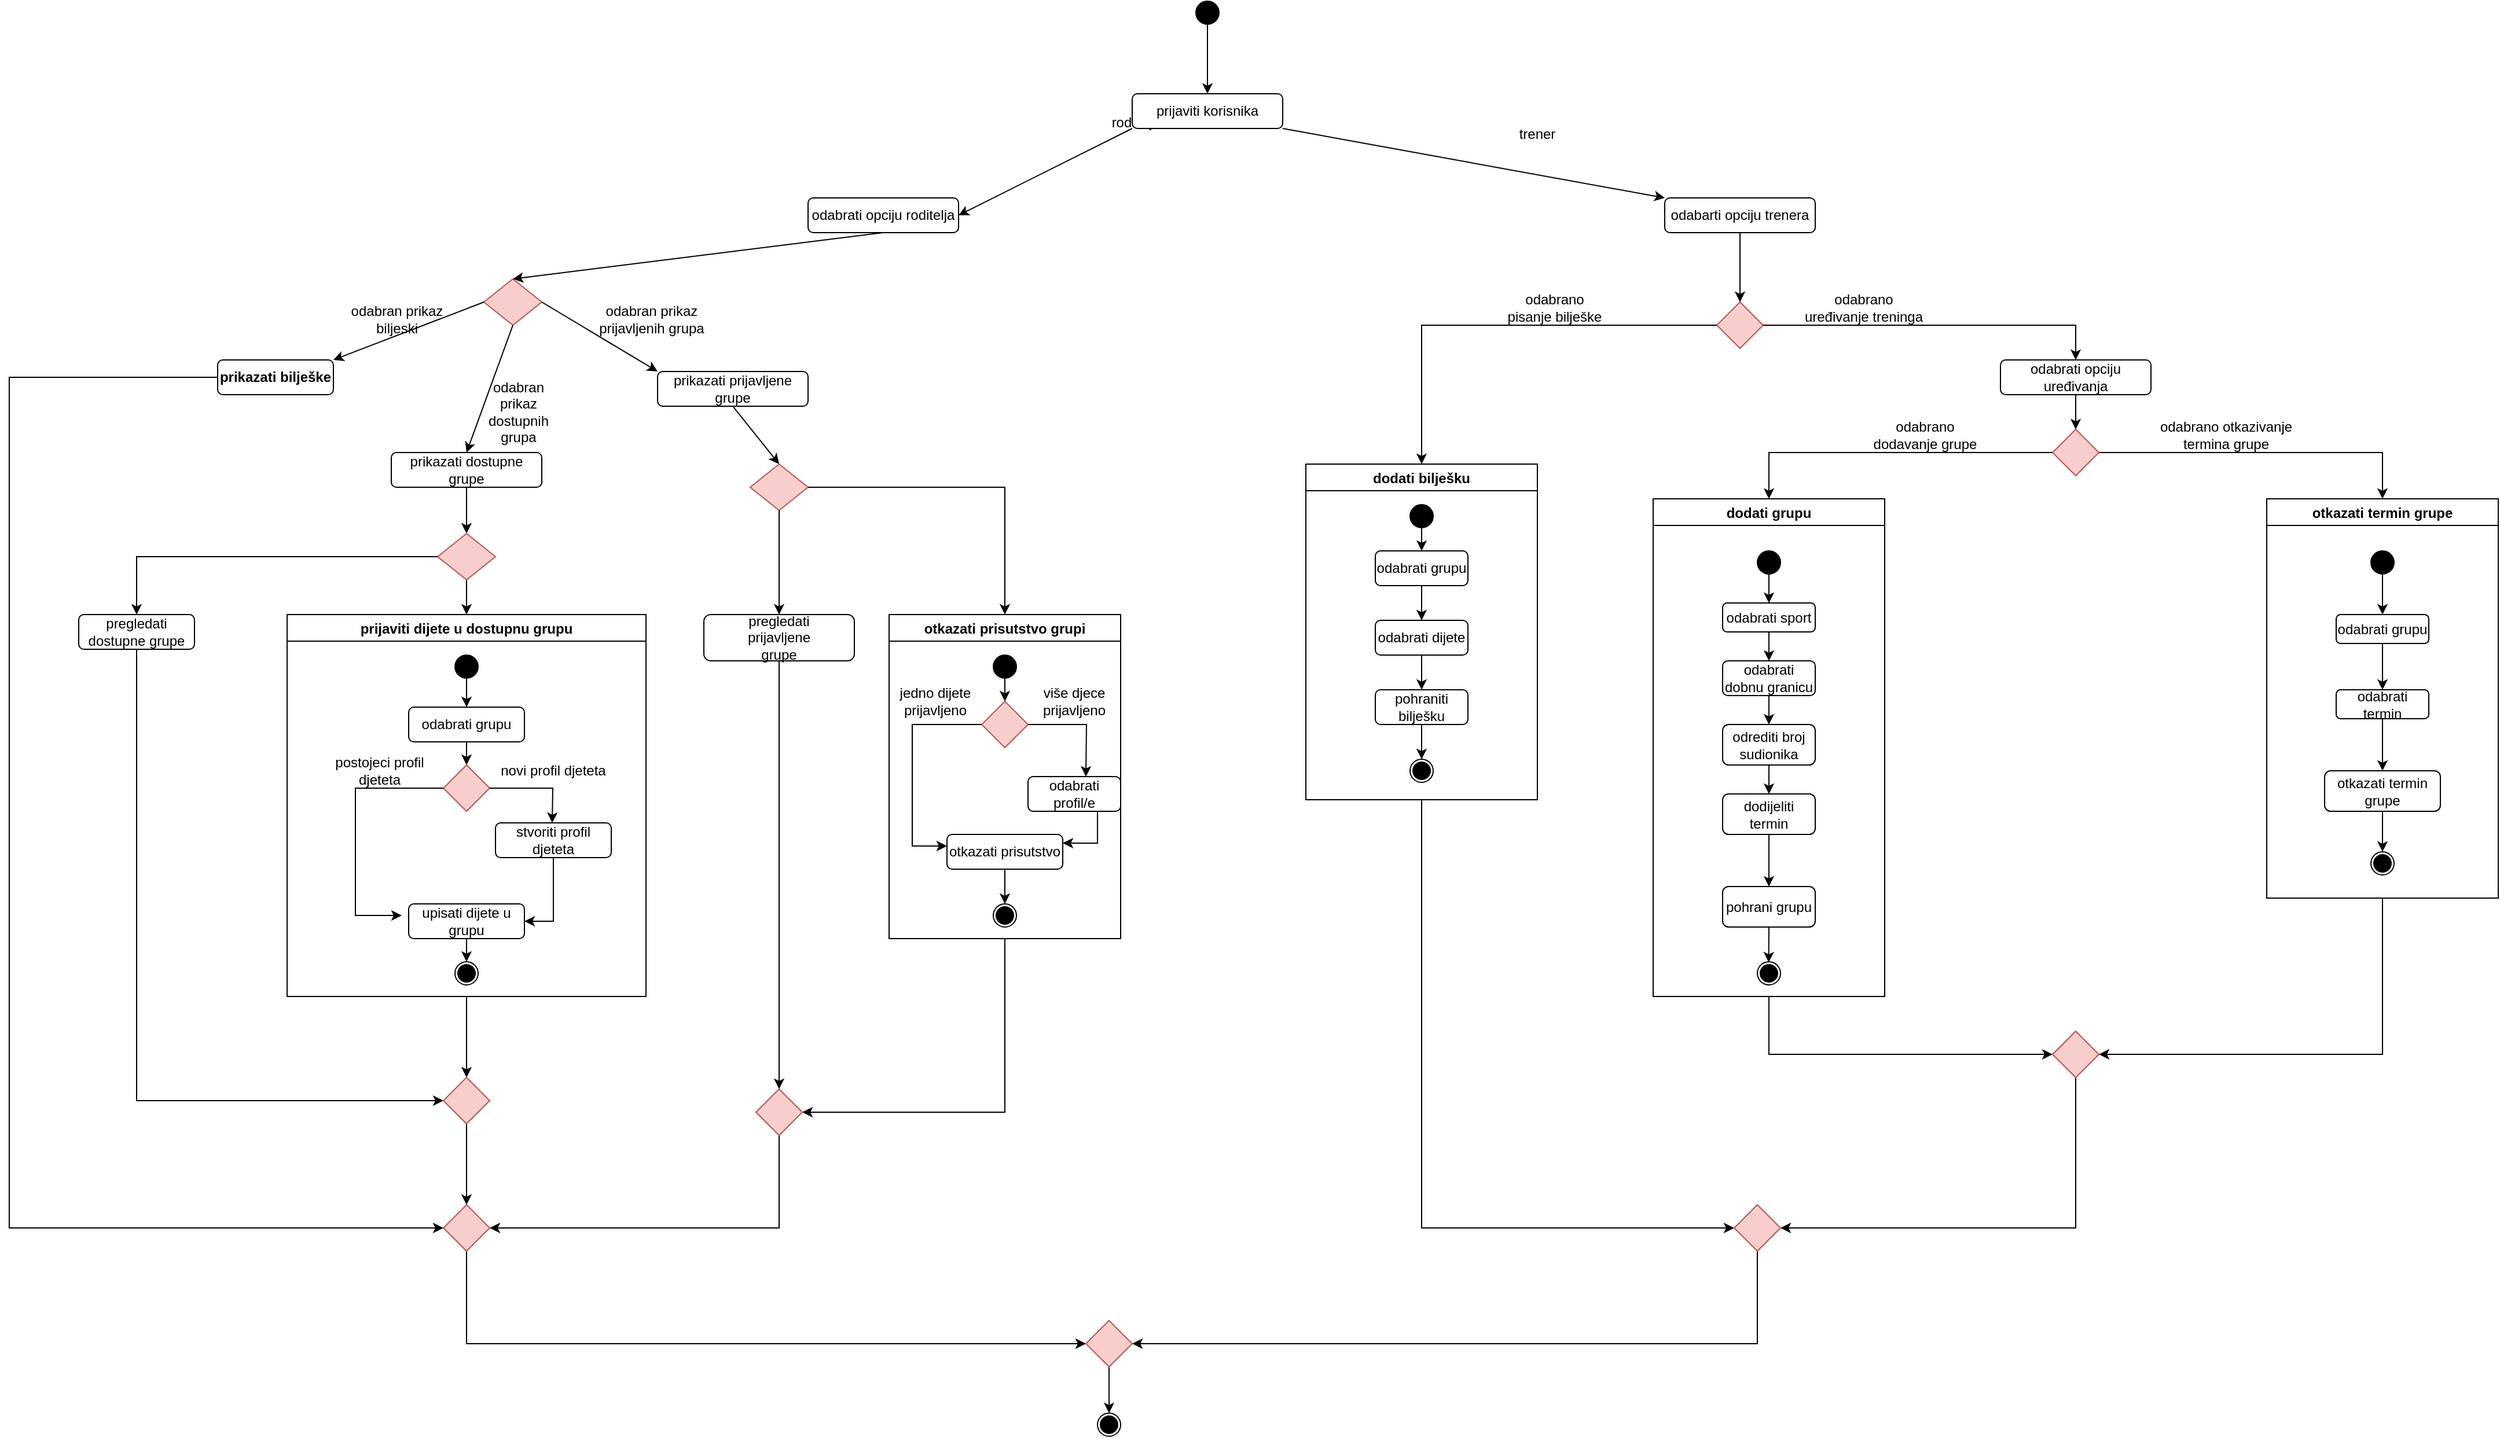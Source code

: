 <mxfile version="20.0.3" type="device"><diagram id="C5RBs43oDa-KdzZeNtuy" name="Page-1"><mxGraphModel dx="2178" dy="724" grid="1" gridSize="10" guides="1" tooltips="1" connect="1" arrows="1" fold="1" page="1" pageScale="1" pageWidth="827" pageHeight="1169" background="#FFFFFF" math="0" shadow="0"><root><mxCell id="WIyWlLk6GJQsqaUBKTNV-0"/><mxCell id="WIyWlLk6GJQsqaUBKTNV-1" parent="WIyWlLk6GJQsqaUBKTNV-0"/><mxCell id="3y7orm-MrukP_LeKm_-Z-111" value="" style="group" vertex="1" connectable="0" parent="WIyWlLk6GJQsqaUBKTNV-1"><mxGeometry x="-540" y="120" width="870" height="850" as="geometry"/></mxCell><mxCell id="3y7orm-MrukP_LeKm_-Z-106" value="" style="group" vertex="1" connectable="0" parent="3y7orm-MrukP_LeKm_-Z-111"><mxGeometry x="60" y="470" width="720" height="380" as="geometry"/></mxCell><mxCell id="3y7orm-MrukP_LeKm_-Z-77" value="" style="group" vertex="1" connectable="0" parent="3y7orm-MrukP_LeKm_-Z-106"><mxGeometry width="310" height="380" as="geometry"/></mxCell><mxCell id="3y7orm-MrukP_LeKm_-Z-29" value="prijaviti dijete u dostupnu grupu" style="swimlane;" vertex="1" parent="3y7orm-MrukP_LeKm_-Z-77"><mxGeometry width="310" height="330" as="geometry"/></mxCell><mxCell id="3y7orm-MrukP_LeKm_-Z-110" value="" style="group" vertex="1" connectable="0" parent="3y7orm-MrukP_LeKm_-Z-29"><mxGeometry x="25" y="35" width="260" height="305" as="geometry"/></mxCell><mxCell id="3y7orm-MrukP_LeKm_-Z-32" value="" style="ellipse;whiteSpace=wrap;html=1;aspect=fixed;fillColor=#000000;" vertex="1" parent="3y7orm-MrukP_LeKm_-Z-110"><mxGeometry x="120" width="20" height="20" as="geometry"/></mxCell><mxCell id="3y7orm-MrukP_LeKm_-Z-34" value="odabrati grupu" style="rounded=1;whiteSpace=wrap;html=1;" vertex="1" parent="3y7orm-MrukP_LeKm_-Z-110"><mxGeometry x="80" y="45" width="100" height="30" as="geometry"/></mxCell><mxCell id="3y7orm-MrukP_LeKm_-Z-35" value="" style="endArrow=classic;html=1;rounded=0;exitX=0.5;exitY=1;exitDx=0;exitDy=0;entryX=0.5;entryY=0;entryDx=0;entryDy=0;" edge="1" parent="3y7orm-MrukP_LeKm_-Z-110" source="3y7orm-MrukP_LeKm_-Z-32" target="3y7orm-MrukP_LeKm_-Z-34"><mxGeometry width="50" height="50" relative="1" as="geometry"><mxPoint x="155" y="25" as="sourcePoint"/><mxPoint x="205" y="-25" as="targetPoint"/></mxGeometry></mxCell><mxCell id="3y7orm-MrukP_LeKm_-Z-36" value="" style="rhombus;whiteSpace=wrap;html=1;fillColor=#f8cecc;strokeColor=#b85450;" vertex="1" parent="3y7orm-MrukP_LeKm_-Z-110"><mxGeometry x="110" y="95" width="40" height="40" as="geometry"/></mxCell><mxCell id="3y7orm-MrukP_LeKm_-Z-37" value="" style="endArrow=classic;html=1;rounded=0;exitX=0.5;exitY=1;exitDx=0;exitDy=0;entryX=0.5;entryY=0;entryDx=0;entryDy=0;" edge="1" parent="3y7orm-MrukP_LeKm_-Z-110" source="3y7orm-MrukP_LeKm_-Z-34" target="3y7orm-MrukP_LeKm_-Z-36"><mxGeometry width="50" height="50" relative="1" as="geometry"><mxPoint x="140" y="30" as="sourcePoint"/><mxPoint x="140" y="55" as="targetPoint"/></mxGeometry></mxCell><mxCell id="3y7orm-MrukP_LeKm_-Z-41" value="postojeci profil djeteta" style="text;html=1;strokeColor=none;fillColor=none;align=center;verticalAlign=middle;whiteSpace=wrap;rounded=0;" vertex="1" parent="3y7orm-MrukP_LeKm_-Z-110"><mxGeometry y="85" width="110" height="30" as="geometry"/></mxCell><mxCell id="3y7orm-MrukP_LeKm_-Z-42" value="novi profil djeteta" style="text;html=1;strokeColor=none;fillColor=none;align=center;verticalAlign=middle;whiteSpace=wrap;rounded=0;" vertex="1" parent="3y7orm-MrukP_LeKm_-Z-110"><mxGeometry x="150" y="85" width="110" height="30" as="geometry"/></mxCell><mxCell id="3y7orm-MrukP_LeKm_-Z-43" value="upisati dijete u grupu" style="rounded=1;whiteSpace=wrap;html=1;" vertex="1" parent="3y7orm-MrukP_LeKm_-Z-110"><mxGeometry x="80" y="215" width="100" height="30" as="geometry"/></mxCell><mxCell id="3y7orm-MrukP_LeKm_-Z-45" style="edgeStyle=orthogonalEdgeStyle;rounded=0;orthogonalLoop=1;jettySize=auto;html=1;exitX=0.5;exitY=1;exitDx=0;exitDy=0;entryX=1;entryY=0.5;entryDx=0;entryDy=0;" edge="1" parent="3y7orm-MrukP_LeKm_-Z-110" source="3y7orm-MrukP_LeKm_-Z-44" target="3y7orm-MrukP_LeKm_-Z-43"><mxGeometry relative="1" as="geometry"/></mxCell><mxCell id="3y7orm-MrukP_LeKm_-Z-44" value="stvoriti profil djeteta" style="rounded=1;whiteSpace=wrap;html=1;" vertex="1" parent="3y7orm-MrukP_LeKm_-Z-110"><mxGeometry x="155" y="145" width="100" height="30" as="geometry"/></mxCell><mxCell id="3y7orm-MrukP_LeKm_-Z-75" value="" style="endArrow=classic;html=1;rounded=0;exitX=0.5;exitY=1;exitDx=0;exitDy=0;entryX=0.5;entryY=0;entryDx=0;entryDy=0;" edge="1" parent="3y7orm-MrukP_LeKm_-Z-110" source="3y7orm-MrukP_LeKm_-Z-43"><mxGeometry width="50" height="50" relative="1" as="geometry"><mxPoint x="140" y="85" as="sourcePoint"/><mxPoint x="130" y="265" as="targetPoint"/></mxGeometry></mxCell><mxCell id="3y7orm-MrukP_LeKm_-Z-200" value="" style="group" vertex="1" connectable="0" parent="3y7orm-MrukP_LeKm_-Z-110"><mxGeometry x="120" y="265" width="20" height="20" as="geometry"/></mxCell><mxCell id="3y7orm-MrukP_LeKm_-Z-201" value="" style="ellipse;whiteSpace=wrap;html=1;aspect=fixed;pointerEvents=0;fontFamily=Helvetica;fontSize=12;fontColor=default;fillColor=none;gradientColor=none;" vertex="1" parent="3y7orm-MrukP_LeKm_-Z-200"><mxGeometry width="20" height="20" as="geometry"/></mxCell><mxCell id="3y7orm-MrukP_LeKm_-Z-202" value="" style="ellipse;whiteSpace=wrap;html=1;aspect=fixed;fillColor=#000000;" vertex="1" parent="3y7orm-MrukP_LeKm_-Z-200"><mxGeometry x="2.5" y="2.5" width="15" height="15" as="geometry"/></mxCell><mxCell id="3y7orm-MrukP_LeKm_-Z-39" style="edgeStyle=orthogonalEdgeStyle;rounded=0;orthogonalLoop=1;jettySize=auto;html=1;exitX=0;exitY=0.5;exitDx=0;exitDy=0;" edge="1" parent="3y7orm-MrukP_LeKm_-Z-77" source="3y7orm-MrukP_LeKm_-Z-36"><mxGeometry relative="1" as="geometry"><mxPoint x="99" y="260" as="targetPoint"/><Array as="points"><mxPoint x="59" y="150"/><mxPoint x="59" y="260"/></Array></mxGeometry></mxCell><mxCell id="3y7orm-MrukP_LeKm_-Z-40" style="edgeStyle=orthogonalEdgeStyle;rounded=0;orthogonalLoop=1;jettySize=auto;html=1;exitX=1;exitY=0.5;exitDx=0;exitDy=0;" edge="1" parent="3y7orm-MrukP_LeKm_-Z-77" source="3y7orm-MrukP_LeKm_-Z-36"><mxGeometry relative="1" as="geometry"><mxPoint x="229" y="180" as="targetPoint"/></mxGeometry></mxCell><mxCell id="3y7orm-MrukP_LeKm_-Z-81" value="pregledati &lt;br&gt;prijavljene&lt;br&gt;grupe" style="rounded=1;whiteSpace=wrap;html=1;" vertex="1" parent="3y7orm-MrukP_LeKm_-Z-106"><mxGeometry x="360" width="130" height="40" as="geometry"/></mxCell><mxCell id="3y7orm-MrukP_LeKm_-Z-83" value="otkazati prisutstvo grupi" style="swimlane;pointerEvents=0;fontFamily=Helvetica;fontSize=12;fillColor=none;strokeColor=#000000;swimlaneFillColor=default;" vertex="1" parent="3y7orm-MrukP_LeKm_-Z-106"><mxGeometry x="520" width="200" height="280" as="geometry"/></mxCell><mxCell id="3y7orm-MrukP_LeKm_-Z-85" value="" style="ellipse;whiteSpace=wrap;html=1;aspect=fixed;fillColor=#000000;" vertex="1" parent="3y7orm-MrukP_LeKm_-Z-83"><mxGeometry x="90" y="35" width="20" height="20" as="geometry"/></mxCell><mxCell id="3y7orm-MrukP_LeKm_-Z-87" value="" style="rhombus;whiteSpace=wrap;html=1;fillColor=#f8cecc;strokeColor=#b85450;" vertex="1" parent="3y7orm-MrukP_LeKm_-Z-83"><mxGeometry x="80" y="75" width="40" height="40" as="geometry"/></mxCell><mxCell id="3y7orm-MrukP_LeKm_-Z-86" value="" style="endArrow=classic;html=1;rounded=0;exitX=0.5;exitY=1;exitDx=0;exitDy=0;entryX=0.5;entryY=0;entryDx=0;entryDy=0;" edge="1" parent="3y7orm-MrukP_LeKm_-Z-83" source="3y7orm-MrukP_LeKm_-Z-85" target="3y7orm-MrukP_LeKm_-Z-87"><mxGeometry width="50" height="50" relative="1" as="geometry"><mxPoint x="-355" y="65" as="sourcePoint"/><mxPoint x="100" y="70" as="targetPoint"/></mxGeometry></mxCell><mxCell id="3y7orm-MrukP_LeKm_-Z-90" value="otkazati prisutstvo" style="rounded=1;whiteSpace=wrap;html=1;" vertex="1" parent="3y7orm-MrukP_LeKm_-Z-83"><mxGeometry x="50" y="190" width="100" height="30" as="geometry"/></mxCell><mxCell id="3y7orm-MrukP_LeKm_-Z-91" value="jedno dijete prijavljeno" style="text;html=1;strokeColor=none;fillColor=none;align=center;verticalAlign=middle;whiteSpace=wrap;rounded=0;pointerEvents=0;fontFamily=Helvetica;fontSize=12;fontColor=default;" vertex="1" parent="3y7orm-MrukP_LeKm_-Z-83"><mxGeometry y="60" width="80" height="30" as="geometry"/></mxCell><mxCell id="3y7orm-MrukP_LeKm_-Z-93" value="više djece prijavljeno" style="text;html=1;strokeColor=none;fillColor=none;align=center;verticalAlign=middle;whiteSpace=wrap;rounded=0;pointerEvents=0;fontFamily=Helvetica;fontSize=12;fontColor=default;" vertex="1" parent="3y7orm-MrukP_LeKm_-Z-83"><mxGeometry x="120" y="60" width="80" height="30" as="geometry"/></mxCell><mxCell id="3y7orm-MrukP_LeKm_-Z-95" value="odabrati profil/e" style="rounded=1;whiteSpace=wrap;html=1;" vertex="1" parent="3y7orm-MrukP_LeKm_-Z-83"><mxGeometry x="120" y="140" width="80" height="30" as="geometry"/></mxCell><mxCell id="3y7orm-MrukP_LeKm_-Z-96" style="edgeStyle=orthogonalEdgeStyle;rounded=0;orthogonalLoop=1;jettySize=auto;html=1;exitX=0.75;exitY=1;exitDx=0;exitDy=0;fontFamily=Helvetica;fontSize=12;fontColor=default;entryX=1;entryY=0.25;entryDx=0;entryDy=0;" edge="1" parent="3y7orm-MrukP_LeKm_-Z-83" source="3y7orm-MrukP_LeKm_-Z-95" target="3y7orm-MrukP_LeKm_-Z-90"><mxGeometry relative="1" as="geometry"><mxPoint x="160" y="200" as="targetPoint"/><Array as="points"><mxPoint x="180" y="198"/></Array></mxGeometry></mxCell><mxCell id="3y7orm-MrukP_LeKm_-Z-197" value="" style="group" vertex="1" connectable="0" parent="3y7orm-MrukP_LeKm_-Z-83"><mxGeometry x="90" y="250" width="20" height="20" as="geometry"/></mxCell><mxCell id="3y7orm-MrukP_LeKm_-Z-198" value="" style="ellipse;whiteSpace=wrap;html=1;aspect=fixed;pointerEvents=0;fontFamily=Helvetica;fontSize=12;fontColor=default;fillColor=none;gradientColor=none;" vertex="1" parent="3y7orm-MrukP_LeKm_-Z-197"><mxGeometry width="20" height="20" as="geometry"/></mxCell><mxCell id="3y7orm-MrukP_LeKm_-Z-199" value="" style="ellipse;whiteSpace=wrap;html=1;aspect=fixed;fillColor=#000000;" vertex="1" parent="3y7orm-MrukP_LeKm_-Z-197"><mxGeometry x="2.5" y="2.5" width="15" height="15" as="geometry"/></mxCell><mxCell id="3y7orm-MrukP_LeKm_-Z-89" style="edgeStyle=orthogonalEdgeStyle;rounded=0;orthogonalLoop=1;jettySize=auto;html=1;exitX=0;exitY=0.5;exitDx=0;exitDy=0;fontFamily=Helvetica;fontSize=12;fontColor=default;" edge="1" parent="3y7orm-MrukP_LeKm_-Z-106" source="3y7orm-MrukP_LeKm_-Z-87"><mxGeometry relative="1" as="geometry"><mxPoint x="570" y="200" as="targetPoint"/><Array as="points"><mxPoint x="540" y="95"/><mxPoint x="540" y="200"/></Array></mxGeometry></mxCell><mxCell id="3y7orm-MrukP_LeKm_-Z-94" style="edgeStyle=orthogonalEdgeStyle;rounded=0;orthogonalLoop=1;jettySize=auto;html=1;exitX=1;exitY=0.5;exitDx=0;exitDy=0;fontFamily=Helvetica;fontSize=12;fontColor=default;" edge="1" parent="3y7orm-MrukP_LeKm_-Z-106" source="3y7orm-MrukP_LeKm_-Z-87"><mxGeometry relative="1" as="geometry"><mxPoint x="690.0" y="140" as="targetPoint"/></mxGeometry></mxCell><mxCell id="3y7orm-MrukP_LeKm_-Z-101" value="" style="endArrow=classic;html=1;rounded=0;fontFamily=Helvetica;fontSize=12;fontColor=default;exitX=0.5;exitY=1;exitDx=0;exitDy=0;" edge="1" parent="3y7orm-MrukP_LeKm_-Z-106" source="3y7orm-MrukP_LeKm_-Z-90"><mxGeometry width="50" height="50" relative="1" as="geometry"><mxPoint x="240" y="390" as="sourcePoint"/><mxPoint x="620" y="250" as="targetPoint"/></mxGeometry></mxCell><mxCell id="3y7orm-MrukP_LeKm_-Z-108" value="" style="group" vertex="1" connectable="0" parent="3y7orm-MrukP_LeKm_-Z-111"><mxGeometry y="20" width="680" height="360" as="geometry"/></mxCell><mxCell id="3y7orm-MrukP_LeKm_-Z-107" value="" style="group" vertex="1" connectable="0" parent="3y7orm-MrukP_LeKm_-Z-108"><mxGeometry y="80" width="510" height="280" as="geometry"/></mxCell><mxCell id="3y7orm-MrukP_LeKm_-Z-14" value="" style="rhombus;whiteSpace=wrap;html=1;fillColor=#f8cecc;strokeColor=#b85450;" vertex="1" parent="3y7orm-MrukP_LeKm_-Z-107"><mxGeometry x="230" y="80" width="50" height="40" as="geometry"/></mxCell><mxCell id="3y7orm-MrukP_LeKm_-Z-17" value="" style="endArrow=classic;html=1;rounded=0;exitX=1;exitY=0.5;exitDx=0;exitDy=0;entryX=0;entryY=0;entryDx=0;entryDy=0;" edge="1" parent="3y7orm-MrukP_LeKm_-Z-107" source="3y7orm-MrukP_LeKm_-Z-14" target="3y7orm-MrukP_LeKm_-Z-22"><mxGeometry width="50" height="50" relative="1" as="geometry"><mxPoint x="670" y="350" as="sourcePoint"/><mxPoint x="380" y="160" as="targetPoint"/></mxGeometry></mxCell><mxCell id="3y7orm-MrukP_LeKm_-Z-18" value="" style="endArrow=classic;html=1;rounded=0;exitX=0;exitY=0.5;exitDx=0;exitDy=0;entryX=1;entryY=0;entryDx=0;entryDy=0;" edge="1" parent="3y7orm-MrukP_LeKm_-Z-107" source="3y7orm-MrukP_LeKm_-Z-14" target="3y7orm-MrukP_LeKm_-Z-19"><mxGeometry width="50" height="50" relative="1" as="geometry"><mxPoint x="500" y="90" as="sourcePoint"/><mxPoint x="130" y="150" as="targetPoint"/></mxGeometry></mxCell><mxCell id="3y7orm-MrukP_LeKm_-Z-19" value="&lt;b&gt;prikazati bilješke&lt;/b&gt;" style="rounded=1;whiteSpace=wrap;html=1;" vertex="1" parent="3y7orm-MrukP_LeKm_-Z-107"><mxGeometry y="150" width="100" height="30" as="geometry"/></mxCell><mxCell id="3y7orm-MrukP_LeKm_-Z-20" value="odabran prikaz biljeski" style="text;html=1;strokeColor=none;fillColor=none;align=center;verticalAlign=middle;whiteSpace=wrap;rounded=0;" vertex="1" parent="3y7orm-MrukP_LeKm_-Z-107"><mxGeometry x="100" y="100" width="110" height="30" as="geometry"/></mxCell><mxCell id="3y7orm-MrukP_LeKm_-Z-21" value="odabran prikaz prijavljenih grupa" style="text;html=1;strokeColor=none;fillColor=none;align=center;verticalAlign=middle;whiteSpace=wrap;rounded=0;" vertex="1" parent="3y7orm-MrukP_LeKm_-Z-107"><mxGeometry x="320" y="100" width="110" height="30" as="geometry"/></mxCell><mxCell id="3y7orm-MrukP_LeKm_-Z-22" value="prikazati prijavljene&lt;br&gt;grupe" style="rounded=1;whiteSpace=wrap;html=1;" vertex="1" parent="3y7orm-MrukP_LeKm_-Z-107"><mxGeometry x="380" y="160" width="130" height="30" as="geometry"/></mxCell><mxCell id="3y7orm-MrukP_LeKm_-Z-24" value="" style="endArrow=classic;html=1;rounded=0;exitX=0.5;exitY=1;exitDx=0;exitDy=0;entryX=0.5;entryY=0;entryDx=0;entryDy=0;" edge="1" parent="3y7orm-MrukP_LeKm_-Z-107" source="3y7orm-MrukP_LeKm_-Z-14" target="3y7orm-MrukP_LeKm_-Z-25"><mxGeometry width="50" height="50" relative="1" as="geometry"><mxPoint x="325" y="40" as="sourcePoint"/><mxPoint x="255" y="220" as="targetPoint"/></mxGeometry></mxCell><mxCell id="3y7orm-MrukP_LeKm_-Z-25" value="prikazati dostupne grupe" style="rounded=1;whiteSpace=wrap;html=1;" vertex="1" parent="3y7orm-MrukP_LeKm_-Z-107"><mxGeometry x="150" y="230" width="130" height="30" as="geometry"/></mxCell><mxCell id="3y7orm-MrukP_LeKm_-Z-26" value="odabran prikaz dostupnih grupa" style="text;html=1;strokeColor=none;fillColor=none;align=center;verticalAlign=middle;whiteSpace=wrap;rounded=0;" vertex="1" parent="3y7orm-MrukP_LeKm_-Z-107"><mxGeometry x="220" y="180" width="80" height="30" as="geometry"/></mxCell><mxCell id="3y7orm-MrukP_LeKm_-Z-76" value="" style="rhombus;whiteSpace=wrap;html=1;fillColor=#f8cecc;strokeColor=#b85450;" vertex="1" parent="3y7orm-MrukP_LeKm_-Z-107"><mxGeometry x="460" y="240" width="50" height="40" as="geometry"/></mxCell><mxCell id="3y7orm-MrukP_LeKm_-Z-78" value="" style="endArrow=classic;html=1;rounded=0;fontFamily=Helvetica;fontSize=12;fontColor=default;exitX=0.5;exitY=1;exitDx=0;exitDy=0;entryX=0.5;entryY=0;entryDx=0;entryDy=0;" edge="1" parent="3y7orm-MrukP_LeKm_-Z-107" source="3y7orm-MrukP_LeKm_-Z-22" target="3y7orm-MrukP_LeKm_-Z-76"><mxGeometry width="50" height="50" relative="1" as="geometry"><mxPoint x="720" y="350" as="sourcePoint"/><mxPoint x="490" y="240" as="targetPoint"/></mxGeometry></mxCell><mxCell id="3y7orm-MrukP_LeKm_-Z-1" value="odabrati opciju roditelja" style="rounded=1;whiteSpace=wrap;html=1;" vertex="1" parent="3y7orm-MrukP_LeKm_-Z-108"><mxGeometry x="510" y="90" width="130" height="30" as="geometry"/></mxCell><mxCell id="3y7orm-MrukP_LeKm_-Z-16" value="" style="endArrow=classic;html=1;rounded=0;exitX=0.5;exitY=1;exitDx=0;exitDy=0;entryX=0.5;entryY=0;entryDx=0;entryDy=0;" edge="1" parent="3y7orm-MrukP_LeKm_-Z-108" source="3y7orm-MrukP_LeKm_-Z-1" target="3y7orm-MrukP_LeKm_-Z-14"><mxGeometry width="50" height="50" relative="1" as="geometry"><mxPoint x="670" y="460" as="sourcePoint"/><mxPoint x="720" y="410" as="targetPoint"/></mxGeometry></mxCell><mxCell id="3y7orm-MrukP_LeKm_-Z-28" value="" style="endArrow=classic;html=1;rounded=0;exitX=0.5;exitY=1;exitDx=0;exitDy=0;entryX=0.5;entryY=0;entryDx=0;entryDy=0;" edge="1" parent="3y7orm-MrukP_LeKm_-Z-111" source="3y7orm-MrukP_LeKm_-Z-25" target="3y7orm-MrukP_LeKm_-Z-307"><mxGeometry width="50" height="50" relative="1" as="geometry"><mxPoint x="280" y="270" as="sourcePoint"/><mxPoint x="255" y="410" as="targetPoint"/></mxGeometry></mxCell><mxCell id="3y7orm-MrukP_LeKm_-Z-99" value="" style="endArrow=classic;html=1;rounded=0;fontFamily=Helvetica;fontSize=12;fontColor=default;exitX=1;exitY=0.5;exitDx=0;exitDy=0;entryX=0.5;entryY=0;entryDx=0;entryDy=0;" edge="1" parent="3y7orm-MrukP_LeKm_-Z-111" source="3y7orm-MrukP_LeKm_-Z-76" target="3y7orm-MrukP_LeKm_-Z-83"><mxGeometry width="50" height="50" relative="1" as="geometry"><mxPoint x="760" y="410" as="sourcePoint"/><mxPoint x="1210" y="260" as="targetPoint"/><Array as="points"><mxPoint x="680" y="360"/></Array></mxGeometry></mxCell><mxCell id="3y7orm-MrukP_LeKm_-Z-98" value="" style="endArrow=classic;html=1;rounded=0;fontFamily=Helvetica;fontSize=12;fontColor=default;exitX=0.5;exitY=1;exitDx=0;exitDy=0;entryX=0.5;entryY=0;entryDx=0;entryDy=0;" edge="1" parent="3y7orm-MrukP_LeKm_-Z-111" source="3y7orm-MrukP_LeKm_-Z-76" target="3y7orm-MrukP_LeKm_-Z-81"><mxGeometry width="50" height="50" relative="1" as="geometry"><mxPoint x="300" y="560" as="sourcePoint"/><mxPoint x="350" y="510" as="targetPoint"/></mxGeometry></mxCell><mxCell id="3y7orm-MrukP_LeKm_-Z-7" value="roditelj" style="text;html=1;strokeColor=none;fillColor=none;align=center;verticalAlign=middle;whiteSpace=wrap;rounded=0;" vertex="1" parent="3y7orm-MrukP_LeKm_-Z-111"><mxGeometry x="760" y="30" width="60" height="30" as="geometry"/></mxCell><mxCell id="3y7orm-MrukP_LeKm_-Z-308" style="edgeStyle=orthogonalEdgeStyle;rounded=0;orthogonalLoop=1;jettySize=auto;html=1;exitX=0.5;exitY=1;exitDx=0;exitDy=0;entryX=0.5;entryY=0;entryDx=0;entryDy=0;fontFamily=Helvetica;fontSize=12;fontColor=default;" edge="1" parent="3y7orm-MrukP_LeKm_-Z-111" source="3y7orm-MrukP_LeKm_-Z-307" target="3y7orm-MrukP_LeKm_-Z-29"><mxGeometry relative="1" as="geometry"/></mxCell><mxCell id="3y7orm-MrukP_LeKm_-Z-307" value="" style="rhombus;whiteSpace=wrap;html=1;fillColor=#f8cecc;strokeColor=#b85450;" vertex="1" parent="3y7orm-MrukP_LeKm_-Z-111"><mxGeometry x="190" y="400" width="50" height="40" as="geometry"/></mxCell><mxCell id="3y7orm-MrukP_LeKm_-Z-0" value="prijaviti korisnika" style="rounded=1;whiteSpace=wrap;html=1;" vertex="1" parent="WIyWlLk6GJQsqaUBKTNV-1"><mxGeometry x="250" y="140" width="130" height="30" as="geometry"/></mxCell><mxCell id="3y7orm-MrukP_LeKm_-Z-4" value="" style="endArrow=classic;html=1;rounded=0;exitX=0;exitY=1;exitDx=0;exitDy=0;entryX=1;entryY=0.5;entryDx=0;entryDy=0;" edge="1" parent="WIyWlLk6GJQsqaUBKTNV-1" source="3y7orm-MrukP_LeKm_-Z-0" target="3y7orm-MrukP_LeKm_-Z-1"><mxGeometry width="50" height="50" relative="1" as="geometry"><mxPoint x="620" y="190" as="sourcePoint"/><mxPoint x="-260" y="220" as="targetPoint"/></mxGeometry></mxCell><mxCell id="3y7orm-MrukP_LeKm_-Z-287" style="edgeStyle=orthogonalEdgeStyle;rounded=0;orthogonalLoop=1;jettySize=auto;html=1;exitX=0.5;exitY=1;exitDx=0;exitDy=0;entryX=0;entryY=0.5;entryDx=0;entryDy=0;fontFamily=Helvetica;fontSize=12;fontColor=default;" edge="1" parent="WIyWlLk6GJQsqaUBKTNV-1" source="3y7orm-MrukP_LeKm_-Z-113" target="3y7orm-MrukP_LeKm_-Z-286"><mxGeometry relative="1" as="geometry"/></mxCell><mxCell id="3y7orm-MrukP_LeKm_-Z-113" value="" style="rhombus;whiteSpace=wrap;html=1;fillColor=#f8cecc;strokeColor=#b85450;" vertex="1" parent="WIyWlLk6GJQsqaUBKTNV-1"><mxGeometry x="-345" y="1100" width="40" height="40" as="geometry"/></mxCell><mxCell id="3y7orm-MrukP_LeKm_-Z-114" value="" style="endArrow=classic;html=1;rounded=0;fontFamily=Helvetica;fontSize=12;fontColor=default;exitX=0;exitY=0.5;exitDx=0;exitDy=0;entryX=0;entryY=0.5;entryDx=0;entryDy=0;" edge="1" parent="WIyWlLk6GJQsqaUBKTNV-1" source="3y7orm-MrukP_LeKm_-Z-19" target="3y7orm-MrukP_LeKm_-Z-113"><mxGeometry width="50" height="50" relative="1" as="geometry"><mxPoint x="-210" y="930" as="sourcePoint"/><mxPoint x="-750" y="1120" as="targetPoint"/><Array as="points"><mxPoint x="-720" y="385"/><mxPoint x="-720" y="1120"/></Array></mxGeometry></mxCell><mxCell id="3y7orm-MrukP_LeKm_-Z-170" value="odabarti opciju trenera" style="rounded=1;whiteSpace=wrap;html=1;" vertex="1" parent="WIyWlLk6GJQsqaUBKTNV-1"><mxGeometry x="710" y="230" width="130" height="30" as="geometry"/></mxCell><mxCell id="3y7orm-MrukP_LeKm_-Z-171" value="" style="endArrow=classic;html=1;rounded=0;fontFamily=Helvetica;fontSize=12;fontColor=default;exitX=1;exitY=1;exitDx=0;exitDy=0;entryX=0;entryY=0;entryDx=0;entryDy=0;" edge="1" parent="WIyWlLk6GJQsqaUBKTNV-1" source="3y7orm-MrukP_LeKm_-Z-0" target="3y7orm-MrukP_LeKm_-Z-170"><mxGeometry width="50" height="50" relative="1" as="geometry"><mxPoint x="430" y="480" as="sourcePoint"/><mxPoint x="480" y="430" as="targetPoint"/></mxGeometry></mxCell><mxCell id="3y7orm-MrukP_LeKm_-Z-172" value="trener" style="text;html=1;strokeColor=none;fillColor=none;align=center;verticalAlign=middle;whiteSpace=wrap;rounded=0;pointerEvents=0;fontFamily=Helvetica;fontSize=12;fontColor=default;" vertex="1" parent="WIyWlLk6GJQsqaUBKTNV-1"><mxGeometry x="570" y="160" width="60" height="30" as="geometry"/></mxCell><mxCell id="3y7orm-MrukP_LeKm_-Z-173" value="" style="rhombus;whiteSpace=wrap;html=1;fillColor=#f8cecc;strokeColor=#b85450;" vertex="1" parent="WIyWlLk6GJQsqaUBKTNV-1"><mxGeometry x="755" y="320" width="40" height="40" as="geometry"/></mxCell><mxCell id="3y7orm-MrukP_LeKm_-Z-174" value="" style="endArrow=classic;html=1;rounded=0;fontFamily=Helvetica;fontSize=12;fontColor=default;exitX=0.5;exitY=1;exitDx=0;exitDy=0;entryX=0.5;entryY=0;entryDx=0;entryDy=0;" edge="1" parent="WIyWlLk6GJQsqaUBKTNV-1" source="3y7orm-MrukP_LeKm_-Z-170" target="3y7orm-MrukP_LeKm_-Z-173"><mxGeometry width="50" height="50" relative="1" as="geometry"><mxPoint x="570" y="450" as="sourcePoint"/><mxPoint x="620" y="400" as="targetPoint"/></mxGeometry></mxCell><mxCell id="3y7orm-MrukP_LeKm_-Z-175" value="" style="endArrow=classic;html=1;rounded=0;fontFamily=Helvetica;fontSize=12;fontColor=default;exitX=0;exitY=0.5;exitDx=0;exitDy=0;entryX=0.5;entryY=0;entryDx=0;entryDy=0;" edge="1" parent="WIyWlLk6GJQsqaUBKTNV-1" source="3y7orm-MrukP_LeKm_-Z-173" target="3y7orm-MrukP_LeKm_-Z-177"><mxGeometry width="50" height="50" relative="1" as="geometry"><mxPoint x="630" y="490" as="sourcePoint"/><mxPoint x="630" y="440" as="targetPoint"/><Array as="points"><mxPoint x="500" y="340"/></Array></mxGeometry></mxCell><mxCell id="3y7orm-MrukP_LeKm_-Z-176" value="" style="endArrow=classic;html=1;rounded=0;fontFamily=Helvetica;fontSize=12;fontColor=default;exitX=1;exitY=0.5;exitDx=0;exitDy=0;entryX=0.5;entryY=0;entryDx=0;entryDy=0;" edge="1" parent="WIyWlLk6GJQsqaUBKTNV-1" source="3y7orm-MrukP_LeKm_-Z-173" target="3y7orm-MrukP_LeKm_-Z-256"><mxGeometry width="50" height="50" relative="1" as="geometry"><mxPoint x="630" y="490" as="sourcePoint"/><mxPoint x="1280" y="400" as="targetPoint"/><Array as="points"><mxPoint x="1065" y="340"/></Array></mxGeometry></mxCell><mxCell id="3y7orm-MrukP_LeKm_-Z-285" style="edgeStyle=orthogonalEdgeStyle;rounded=0;orthogonalLoop=1;jettySize=auto;html=1;exitX=0.5;exitY=1;exitDx=0;exitDy=0;entryX=0;entryY=0.5;entryDx=0;entryDy=0;fontFamily=Helvetica;fontSize=12;fontColor=default;" edge="1" parent="WIyWlLk6GJQsqaUBKTNV-1" source="3y7orm-MrukP_LeKm_-Z-177" target="3y7orm-MrukP_LeKm_-Z-283"><mxGeometry relative="1" as="geometry"/></mxCell><mxCell id="3y7orm-MrukP_LeKm_-Z-177" value="dodati bilješku" style="swimlane;pointerEvents=0;fontFamily=Helvetica;fontSize=12;fontColor=default;fillColor=none;gradientColor=none;" vertex="1" parent="WIyWlLk6GJQsqaUBKTNV-1"><mxGeometry x="400" y="460" width="200" height="290" as="geometry"/></mxCell><mxCell id="3y7orm-MrukP_LeKm_-Z-203" value="" style="group" vertex="1" connectable="0" parent="3y7orm-MrukP_LeKm_-Z-177"><mxGeometry x="60" y="35" width="80" height="240" as="geometry"/></mxCell><mxCell id="3y7orm-MrukP_LeKm_-Z-178" value="odabrati grupu" style="rounded=1;whiteSpace=wrap;html=1;" vertex="1" parent="3y7orm-MrukP_LeKm_-Z-203"><mxGeometry y="40" width="80" height="30" as="geometry"/></mxCell><mxCell id="3y7orm-MrukP_LeKm_-Z-179" value="" style="ellipse;whiteSpace=wrap;html=1;aspect=fixed;fillColor=#000000;" vertex="1" parent="3y7orm-MrukP_LeKm_-Z-203"><mxGeometry x="30" width="20" height="20" as="geometry"/></mxCell><mxCell id="3y7orm-MrukP_LeKm_-Z-180" value="" style="endArrow=classic;html=1;rounded=0;fontFamily=Helvetica;fontSize=12;fontColor=default;exitX=0.5;exitY=1;exitDx=0;exitDy=0;entryX=0.5;entryY=0;entryDx=0;entryDy=0;" edge="1" parent="3y7orm-MrukP_LeKm_-Z-203" source="3y7orm-MrukP_LeKm_-Z-179" target="3y7orm-MrukP_LeKm_-Z-178"><mxGeometry width="50" height="50" relative="1" as="geometry"><mxPoint x="-120" y="110" as="sourcePoint"/><mxPoint x="-70" y="60" as="targetPoint"/></mxGeometry></mxCell><mxCell id="3y7orm-MrukP_LeKm_-Z-181" value="odabrati dijete" style="rounded=1;whiteSpace=wrap;html=1;" vertex="1" parent="3y7orm-MrukP_LeKm_-Z-203"><mxGeometry y="100" width="80" height="30" as="geometry"/></mxCell><mxCell id="3y7orm-MrukP_LeKm_-Z-182" value="" style="endArrow=classic;html=1;rounded=0;fontFamily=Helvetica;fontSize=12;fontColor=default;exitX=0.5;exitY=1;exitDx=0;exitDy=0;entryX=0.5;entryY=0;entryDx=0;entryDy=0;" edge="1" parent="3y7orm-MrukP_LeKm_-Z-203" source="3y7orm-MrukP_LeKm_-Z-178" target="3y7orm-MrukP_LeKm_-Z-181"><mxGeometry width="50" height="50" relative="1" as="geometry"><mxPoint x="-120" y="110" as="sourcePoint"/><mxPoint x="-70" y="60" as="targetPoint"/></mxGeometry></mxCell><mxCell id="3y7orm-MrukP_LeKm_-Z-183" value="pohraniti bilješku" style="rounded=1;whiteSpace=wrap;html=1;" vertex="1" parent="3y7orm-MrukP_LeKm_-Z-203"><mxGeometry y="160" width="80" height="30" as="geometry"/></mxCell><mxCell id="3y7orm-MrukP_LeKm_-Z-184" style="edgeStyle=orthogonalEdgeStyle;rounded=0;orthogonalLoop=1;jettySize=auto;html=1;exitX=0.5;exitY=1;exitDx=0;exitDy=0;entryX=0.5;entryY=0;entryDx=0;entryDy=0;fontFamily=Helvetica;fontSize=12;fontColor=default;" edge="1" parent="3y7orm-MrukP_LeKm_-Z-203" source="3y7orm-MrukP_LeKm_-Z-181" target="3y7orm-MrukP_LeKm_-Z-183"><mxGeometry relative="1" as="geometry"/></mxCell><mxCell id="3y7orm-MrukP_LeKm_-Z-188" value="" style="group" vertex="1" connectable="0" parent="3y7orm-MrukP_LeKm_-Z-203"><mxGeometry x="30" y="220" width="20" height="20" as="geometry"/></mxCell><mxCell id="3y7orm-MrukP_LeKm_-Z-186" value="" style="ellipse;whiteSpace=wrap;html=1;aspect=fixed;pointerEvents=0;fontFamily=Helvetica;fontSize=12;fontColor=default;fillColor=none;gradientColor=none;" vertex="1" parent="3y7orm-MrukP_LeKm_-Z-188"><mxGeometry width="20" height="20" as="geometry"/></mxCell><mxCell id="3y7orm-MrukP_LeKm_-Z-187" value="" style="ellipse;whiteSpace=wrap;html=1;aspect=fixed;fillColor=#000000;" vertex="1" parent="3y7orm-MrukP_LeKm_-Z-188"><mxGeometry x="2.5" y="2.5" width="15" height="15" as="geometry"/></mxCell><mxCell id="3y7orm-MrukP_LeKm_-Z-195" style="edgeStyle=orthogonalEdgeStyle;rounded=0;orthogonalLoop=1;jettySize=auto;html=1;exitX=0.5;exitY=1;exitDx=0;exitDy=0;entryX=0.5;entryY=0;entryDx=0;entryDy=0;fontFamily=Helvetica;fontSize=12;fontColor=default;" edge="1" parent="3y7orm-MrukP_LeKm_-Z-203" source="3y7orm-MrukP_LeKm_-Z-183" target="3y7orm-MrukP_LeKm_-Z-186"><mxGeometry relative="1" as="geometry"/></mxCell><mxCell id="3y7orm-MrukP_LeKm_-Z-289" style="edgeStyle=orthogonalEdgeStyle;rounded=0;orthogonalLoop=1;jettySize=auto;html=1;exitX=0;exitY=0;exitDx=0;exitDy=0;entryX=0.5;entryY=0;entryDx=0;entryDy=0;fontFamily=Helvetica;fontSize=12;fontColor=default;" edge="1" parent="3y7orm-MrukP_LeKm_-Z-203" source="3y7orm-MrukP_LeKm_-Z-179" target="3y7orm-MrukP_LeKm_-Z-179"><mxGeometry relative="1" as="geometry"/></mxCell><mxCell id="3y7orm-MrukP_LeKm_-Z-281" style="edgeStyle=orthogonalEdgeStyle;rounded=0;orthogonalLoop=1;jettySize=auto;html=1;exitX=0.5;exitY=1;exitDx=0;exitDy=0;entryX=0;entryY=0.5;entryDx=0;entryDy=0;fontFamily=Helvetica;fontSize=12;fontColor=default;" edge="1" parent="WIyWlLk6GJQsqaUBKTNV-1" source="3y7orm-MrukP_LeKm_-Z-218" target="3y7orm-MrukP_LeKm_-Z-280"><mxGeometry relative="1" as="geometry"/></mxCell><mxCell id="3y7orm-MrukP_LeKm_-Z-218" value="dodati grupu" style="swimlane;pointerEvents=0;fontFamily=Helvetica;fontSize=12;fontColor=default;fillColor=none;gradientColor=none;" vertex="1" parent="WIyWlLk6GJQsqaUBKTNV-1"><mxGeometry x="700" y="490" width="200" height="430" as="geometry"/></mxCell><mxCell id="3y7orm-MrukP_LeKm_-Z-237" style="edgeStyle=orthogonalEdgeStyle;rounded=0;orthogonalLoop=1;jettySize=auto;html=1;exitX=0.5;exitY=1;exitDx=0;exitDy=0;entryX=0.5;entryY=0;entryDx=0;entryDy=0;fontFamily=Helvetica;fontSize=12;fontColor=default;" edge="1" parent="3y7orm-MrukP_LeKm_-Z-218" source="3y7orm-MrukP_LeKm_-Z-222" target="3y7orm-MrukP_LeKm_-Z-235"><mxGeometry relative="1" as="geometry"/></mxCell><mxCell id="3y7orm-MrukP_LeKm_-Z-222" value="" style="ellipse;whiteSpace=wrap;html=1;aspect=fixed;fillColor=#000000;" vertex="1" parent="3y7orm-MrukP_LeKm_-Z-218"><mxGeometry x="90" y="45" width="20" height="20" as="geometry"/></mxCell><mxCell id="3y7orm-MrukP_LeKm_-Z-239" style="edgeStyle=orthogonalEdgeStyle;rounded=0;orthogonalLoop=1;jettySize=auto;html=1;exitX=0.5;exitY=1;exitDx=0;exitDy=0;entryX=0.5;entryY=0;entryDx=0;entryDy=0;fontFamily=Helvetica;fontSize=12;fontColor=default;" edge="1" parent="3y7orm-MrukP_LeKm_-Z-218" source="3y7orm-MrukP_LeKm_-Z-235" target="3y7orm-MrukP_LeKm_-Z-238"><mxGeometry relative="1" as="geometry"/></mxCell><mxCell id="3y7orm-MrukP_LeKm_-Z-235" value="odabrati sport" style="rounded=1;whiteSpace=wrap;html=1;pointerEvents=0;fontFamily=Helvetica;fontSize=12;fontColor=default;fillColor=none;gradientColor=none;" vertex="1" parent="3y7orm-MrukP_LeKm_-Z-218"><mxGeometry x="60" y="90" width="80" height="25" as="geometry"/></mxCell><mxCell id="3y7orm-MrukP_LeKm_-Z-241" style="edgeStyle=orthogonalEdgeStyle;rounded=0;orthogonalLoop=1;jettySize=auto;html=1;exitX=0.5;exitY=1;exitDx=0;exitDy=0;entryX=0.5;entryY=0;entryDx=0;entryDy=0;fontFamily=Helvetica;fontSize=12;fontColor=default;" edge="1" parent="3y7orm-MrukP_LeKm_-Z-218" source="3y7orm-MrukP_LeKm_-Z-238" target="3y7orm-MrukP_LeKm_-Z-240"><mxGeometry relative="1" as="geometry"/></mxCell><mxCell id="3y7orm-MrukP_LeKm_-Z-238" value="odabrati dobnu granicu" style="rounded=1;whiteSpace=wrap;html=1;pointerEvents=0;fontFamily=Helvetica;fontSize=12;fontColor=default;fillColor=none;gradientColor=none;" vertex="1" parent="3y7orm-MrukP_LeKm_-Z-218"><mxGeometry x="60" y="140" width="80" height="30" as="geometry"/></mxCell><mxCell id="3y7orm-MrukP_LeKm_-Z-243" style="edgeStyle=orthogonalEdgeStyle;rounded=0;orthogonalLoop=1;jettySize=auto;html=1;exitX=0.5;exitY=1;exitDx=0;exitDy=0;entryX=0.5;entryY=0;entryDx=0;entryDy=0;fontFamily=Helvetica;fontSize=12;fontColor=default;" edge="1" parent="3y7orm-MrukP_LeKm_-Z-218" source="3y7orm-MrukP_LeKm_-Z-240" target="3y7orm-MrukP_LeKm_-Z-242"><mxGeometry relative="1" as="geometry"/></mxCell><mxCell id="3y7orm-MrukP_LeKm_-Z-240" value="odrediti broj sudionika" style="rounded=1;whiteSpace=wrap;html=1;pointerEvents=0;fontFamily=Helvetica;fontSize=12;fontColor=default;fillColor=none;gradientColor=none;" vertex="1" parent="3y7orm-MrukP_LeKm_-Z-218"><mxGeometry x="60" y="195" width="80" height="35" as="geometry"/></mxCell><mxCell id="3y7orm-MrukP_LeKm_-Z-247" style="edgeStyle=orthogonalEdgeStyle;rounded=0;orthogonalLoop=1;jettySize=auto;html=1;exitX=0.5;exitY=1;exitDx=0;exitDy=0;fontFamily=Helvetica;fontSize=12;fontColor=default;entryX=0.5;entryY=0;entryDx=0;entryDy=0;" edge="1" parent="3y7orm-MrukP_LeKm_-Z-218" source="3y7orm-MrukP_LeKm_-Z-242" target="3y7orm-MrukP_LeKm_-Z-249"><mxGeometry relative="1" as="geometry"><mxPoint x="100" y="330" as="targetPoint"/></mxGeometry></mxCell><mxCell id="3y7orm-MrukP_LeKm_-Z-242" value="dodijeliti termin" style="rounded=1;whiteSpace=wrap;html=1;pointerEvents=0;fontFamily=Helvetica;fontSize=12;fontColor=default;fillColor=none;gradientColor=none;" vertex="1" parent="3y7orm-MrukP_LeKm_-Z-218"><mxGeometry x="60" y="255" width="80" height="35" as="geometry"/></mxCell><mxCell id="3y7orm-MrukP_LeKm_-Z-244" value="" style="group" vertex="1" connectable="0" parent="3y7orm-MrukP_LeKm_-Z-218"><mxGeometry x="90" y="400" width="20" height="20" as="geometry"/></mxCell><mxCell id="3y7orm-MrukP_LeKm_-Z-245" value="" style="ellipse;whiteSpace=wrap;html=1;aspect=fixed;pointerEvents=0;fontFamily=Helvetica;fontSize=12;fontColor=default;fillColor=none;gradientColor=none;" vertex="1" parent="3y7orm-MrukP_LeKm_-Z-244"><mxGeometry width="20" height="20" as="geometry"/></mxCell><mxCell id="3y7orm-MrukP_LeKm_-Z-246" value="" style="ellipse;whiteSpace=wrap;html=1;aspect=fixed;fillColor=#000000;" vertex="1" parent="3y7orm-MrukP_LeKm_-Z-244"><mxGeometry x="2.5" y="2.5" width="15" height="15" as="geometry"/></mxCell><mxCell id="3y7orm-MrukP_LeKm_-Z-250" style="edgeStyle=orthogonalEdgeStyle;rounded=0;orthogonalLoop=1;jettySize=auto;html=1;exitX=0.5;exitY=1;exitDx=0;exitDy=0;entryX=0.485;entryY=-0.132;entryDx=0;entryDy=0;entryPerimeter=0;fontFamily=Helvetica;fontSize=12;fontColor=default;" edge="1" parent="3y7orm-MrukP_LeKm_-Z-218" source="3y7orm-MrukP_LeKm_-Z-249" target="3y7orm-MrukP_LeKm_-Z-246"><mxGeometry relative="1" as="geometry"/></mxCell><mxCell id="3y7orm-MrukP_LeKm_-Z-249" value="pohrani grupu" style="rounded=1;whiteSpace=wrap;html=1;pointerEvents=0;fontFamily=Helvetica;fontSize=12;fontColor=default;fillColor=none;gradientColor=none;" vertex="1" parent="3y7orm-MrukP_LeKm_-Z-218"><mxGeometry x="60" y="335" width="80" height="35" as="geometry"/></mxCell><mxCell id="3y7orm-MrukP_LeKm_-Z-221" style="edgeStyle=orthogonalEdgeStyle;rounded=0;orthogonalLoop=1;jettySize=auto;html=1;exitX=0.5;exitY=1;exitDx=0;exitDy=0;entryX=1;entryY=0.5;entryDx=0;entryDy=0;fontFamily=Helvetica;fontSize=12;fontColor=default;" edge="1" parent="WIyWlLk6GJQsqaUBKTNV-1" source="3y7orm-MrukP_LeKm_-Z-83" target="3y7orm-MrukP_LeKm_-Z-251"><mxGeometry relative="1" as="geometry"><Array as="points"><mxPoint x="140" y="1020"/></Array></mxGeometry></mxCell><mxCell id="3y7orm-MrukP_LeKm_-Z-265" style="edgeStyle=orthogonalEdgeStyle;rounded=0;orthogonalLoop=1;jettySize=auto;html=1;exitX=0.5;exitY=1;exitDx=0;exitDy=0;fontFamily=Helvetica;fontSize=12;fontColor=default;entryX=1;entryY=0.5;entryDx=0;entryDy=0;" edge="1" parent="WIyWlLk6GJQsqaUBKTNV-1" source="3y7orm-MrukP_LeKm_-Z-251" target="3y7orm-MrukP_LeKm_-Z-113"><mxGeometry relative="1" as="geometry"><mxPoint x="-430" y="1120" as="targetPoint"/></mxGeometry></mxCell><mxCell id="3y7orm-MrukP_LeKm_-Z-251" value="" style="rhombus;whiteSpace=wrap;html=1;fillColor=#f8cecc;strokeColor=#b85450;" vertex="1" parent="WIyWlLk6GJQsqaUBKTNV-1"><mxGeometry x="-75" y="1000" width="40" height="40" as="geometry"/></mxCell><mxCell id="3y7orm-MrukP_LeKm_-Z-252" value="odabrano pisanje bilješke" style="text;html=1;strokeColor=none;fillColor=none;align=center;verticalAlign=middle;whiteSpace=wrap;rounded=0;pointerEvents=0;fontFamily=Helvetica;fontSize=12;fontColor=default;" vertex="1" parent="WIyWlLk6GJQsqaUBKTNV-1"><mxGeometry x="570" y="310" width="90" height="30" as="geometry"/></mxCell><mxCell id="3y7orm-MrukP_LeKm_-Z-259" style="edgeStyle=orthogonalEdgeStyle;rounded=0;orthogonalLoop=1;jettySize=auto;html=1;exitX=0;exitY=0.5;exitDx=0;exitDy=0;entryX=0.5;entryY=0;entryDx=0;entryDy=0;fontFamily=Helvetica;fontSize=12;fontColor=default;" edge="1" parent="WIyWlLk6GJQsqaUBKTNV-1" source="3y7orm-MrukP_LeKm_-Z-254" target="3y7orm-MrukP_LeKm_-Z-218"><mxGeometry relative="1" as="geometry"/></mxCell><mxCell id="3y7orm-MrukP_LeKm_-Z-262" style="edgeStyle=orthogonalEdgeStyle;rounded=0;orthogonalLoop=1;jettySize=auto;html=1;exitX=1;exitY=0.5;exitDx=0;exitDy=0;entryX=0.5;entryY=0;entryDx=0;entryDy=0;fontFamily=Helvetica;fontSize=12;fontColor=default;" edge="1" parent="WIyWlLk6GJQsqaUBKTNV-1" source="3y7orm-MrukP_LeKm_-Z-254" target="3y7orm-MrukP_LeKm_-Z-261"><mxGeometry relative="1" as="geometry"/></mxCell><mxCell id="3y7orm-MrukP_LeKm_-Z-254" value="" style="rhombus;whiteSpace=wrap;html=1;fillColor=#f8cecc;strokeColor=#b85450;" vertex="1" parent="WIyWlLk6GJQsqaUBKTNV-1"><mxGeometry x="1045" y="430" width="40" height="40" as="geometry"/></mxCell><mxCell id="3y7orm-MrukP_LeKm_-Z-255" value="odabrano uređivanje treninga" style="text;html=1;strokeColor=none;fillColor=none;align=center;verticalAlign=middle;whiteSpace=wrap;rounded=0;pointerEvents=0;fontFamily=Helvetica;fontSize=12;fontColor=default;" vertex="1" parent="WIyWlLk6GJQsqaUBKTNV-1"><mxGeometry x="827" y="310" width="110" height="30" as="geometry"/></mxCell><mxCell id="3y7orm-MrukP_LeKm_-Z-258" style="edgeStyle=orthogonalEdgeStyle;rounded=0;orthogonalLoop=1;jettySize=auto;html=1;exitX=0.5;exitY=1;exitDx=0;exitDy=0;entryX=0.5;entryY=0;entryDx=0;entryDy=0;fontFamily=Helvetica;fontSize=12;fontColor=default;" edge="1" parent="WIyWlLk6GJQsqaUBKTNV-1" source="3y7orm-MrukP_LeKm_-Z-256" target="3y7orm-MrukP_LeKm_-Z-254"><mxGeometry relative="1" as="geometry"/></mxCell><mxCell id="3y7orm-MrukP_LeKm_-Z-256" value="odabrati opciju uređivanja" style="rounded=1;whiteSpace=wrap;html=1;" vertex="1" parent="WIyWlLk6GJQsqaUBKTNV-1"><mxGeometry x="1000" y="370" width="130" height="30" as="geometry"/></mxCell><mxCell id="3y7orm-MrukP_LeKm_-Z-282" style="edgeStyle=orthogonalEdgeStyle;rounded=0;orthogonalLoop=1;jettySize=auto;html=1;exitX=0.5;exitY=1;exitDx=0;exitDy=0;entryX=1;entryY=0.5;entryDx=0;entryDy=0;fontFamily=Helvetica;fontSize=12;fontColor=default;" edge="1" parent="WIyWlLk6GJQsqaUBKTNV-1" source="3y7orm-MrukP_LeKm_-Z-261" target="3y7orm-MrukP_LeKm_-Z-280"><mxGeometry relative="1" as="geometry"/></mxCell><mxCell id="3y7orm-MrukP_LeKm_-Z-261" value="otkazati termin grupe" style="swimlane;pointerEvents=0;fontFamily=Helvetica;fontSize=12;fontColor=default;fillColor=none;gradientColor=none;startSize=23;" vertex="1" parent="WIyWlLk6GJQsqaUBKTNV-1"><mxGeometry x="1230" y="490" width="200" height="345" as="geometry"/></mxCell><mxCell id="3y7orm-MrukP_LeKm_-Z-274" style="edgeStyle=orthogonalEdgeStyle;rounded=0;orthogonalLoop=1;jettySize=auto;html=1;exitX=0.5;exitY=1;exitDx=0;exitDy=0;entryX=0.5;entryY=0;entryDx=0;entryDy=0;fontFamily=Helvetica;fontSize=12;fontColor=default;" edge="1" parent="3y7orm-MrukP_LeKm_-Z-261" source="3y7orm-MrukP_LeKm_-Z-266" target="3y7orm-MrukP_LeKm_-Z-269"><mxGeometry relative="1" as="geometry"/></mxCell><mxCell id="3y7orm-MrukP_LeKm_-Z-266" value="odabrati grupu" style="rounded=1;whiteSpace=wrap;html=1;pointerEvents=0;fontFamily=Helvetica;fontSize=12;fontColor=default;fillColor=none;gradientColor=none;" vertex="1" parent="3y7orm-MrukP_LeKm_-Z-261"><mxGeometry x="60" y="100" width="80" height="25" as="geometry"/></mxCell><mxCell id="3y7orm-MrukP_LeKm_-Z-273" style="edgeStyle=orthogonalEdgeStyle;rounded=0;orthogonalLoop=1;jettySize=auto;html=1;exitX=0.5;exitY=1;exitDx=0;exitDy=0;entryX=0.5;entryY=0;entryDx=0;entryDy=0;fontFamily=Helvetica;fontSize=12;fontColor=default;" edge="1" parent="3y7orm-MrukP_LeKm_-Z-261" source="3y7orm-MrukP_LeKm_-Z-267" target="3y7orm-MrukP_LeKm_-Z-266"><mxGeometry relative="1" as="geometry"/></mxCell><mxCell id="3y7orm-MrukP_LeKm_-Z-267" value="" style="ellipse;whiteSpace=wrap;html=1;aspect=fixed;fillColor=#000000;" vertex="1" parent="3y7orm-MrukP_LeKm_-Z-261"><mxGeometry x="90" y="45" width="20" height="20" as="geometry"/></mxCell><mxCell id="3y7orm-MrukP_LeKm_-Z-275" style="edgeStyle=orthogonalEdgeStyle;rounded=0;orthogonalLoop=1;jettySize=auto;html=1;exitX=0.5;exitY=1;exitDx=0;exitDy=0;entryX=0.5;entryY=0;entryDx=0;entryDy=0;fontFamily=Helvetica;fontSize=12;fontColor=default;" edge="1" parent="3y7orm-MrukP_LeKm_-Z-261" source="3y7orm-MrukP_LeKm_-Z-269" target="3y7orm-MrukP_LeKm_-Z-270"><mxGeometry relative="1" as="geometry"/></mxCell><mxCell id="3y7orm-MrukP_LeKm_-Z-269" value="odabrati termin" style="rounded=1;whiteSpace=wrap;html=1;pointerEvents=0;fontFamily=Helvetica;fontSize=12;fontColor=default;fillColor=none;gradientColor=none;" vertex="1" parent="3y7orm-MrukP_LeKm_-Z-261"><mxGeometry x="60" y="165" width="80" height="25" as="geometry"/></mxCell><mxCell id="3y7orm-MrukP_LeKm_-Z-279" style="edgeStyle=orthogonalEdgeStyle;rounded=0;orthogonalLoop=1;jettySize=auto;html=1;exitX=0.5;exitY=1;exitDx=0;exitDy=0;entryX=0.5;entryY=0;entryDx=0;entryDy=0;fontFamily=Helvetica;fontSize=12;fontColor=default;" edge="1" parent="3y7orm-MrukP_LeKm_-Z-261" source="3y7orm-MrukP_LeKm_-Z-270" target="3y7orm-MrukP_LeKm_-Z-277"><mxGeometry relative="1" as="geometry"/></mxCell><mxCell id="3y7orm-MrukP_LeKm_-Z-270" value="otkazati termin grupe" style="rounded=1;whiteSpace=wrap;html=1;pointerEvents=0;fontFamily=Helvetica;fontSize=12;fontColor=default;fillColor=none;gradientColor=none;" vertex="1" parent="3y7orm-MrukP_LeKm_-Z-261"><mxGeometry x="50" y="235" width="100" height="35" as="geometry"/></mxCell><mxCell id="3y7orm-MrukP_LeKm_-Z-276" value="" style="group" vertex="1" connectable="0" parent="3y7orm-MrukP_LeKm_-Z-261"><mxGeometry x="90" y="305" width="20" height="20" as="geometry"/></mxCell><mxCell id="3y7orm-MrukP_LeKm_-Z-277" value="" style="ellipse;whiteSpace=wrap;html=1;aspect=fixed;pointerEvents=0;fontFamily=Helvetica;fontSize=12;fontColor=default;fillColor=none;gradientColor=none;" vertex="1" parent="3y7orm-MrukP_LeKm_-Z-276"><mxGeometry width="20" height="20" as="geometry"/></mxCell><mxCell id="3y7orm-MrukP_LeKm_-Z-278" value="" style="ellipse;whiteSpace=wrap;html=1;aspect=fixed;fillColor=#000000;" vertex="1" parent="3y7orm-MrukP_LeKm_-Z-276"><mxGeometry x="2.5" y="2.5" width="15" height="15" as="geometry"/></mxCell><mxCell id="3y7orm-MrukP_LeKm_-Z-264" style="edgeStyle=orthogonalEdgeStyle;rounded=0;orthogonalLoop=1;jettySize=auto;html=1;exitX=0.5;exitY=1;exitDx=0;exitDy=0;fontFamily=Helvetica;fontSize=12;fontColor=default;entryX=0.5;entryY=0;entryDx=0;entryDy=0;" edge="1" parent="WIyWlLk6GJQsqaUBKTNV-1" source="3y7orm-MrukP_LeKm_-Z-29" target="3y7orm-MrukP_LeKm_-Z-327"><mxGeometry relative="1" as="geometry"><mxPoint x="-325" y="1010" as="targetPoint"/></mxGeometry></mxCell><mxCell id="3y7orm-MrukP_LeKm_-Z-284" style="edgeStyle=orthogonalEdgeStyle;rounded=0;orthogonalLoop=1;jettySize=auto;html=1;exitX=0.5;exitY=1;exitDx=0;exitDy=0;entryX=1;entryY=0.5;entryDx=0;entryDy=0;fontFamily=Helvetica;fontSize=12;fontColor=default;" edge="1" parent="WIyWlLk6GJQsqaUBKTNV-1" source="3y7orm-MrukP_LeKm_-Z-280" target="3y7orm-MrukP_LeKm_-Z-283"><mxGeometry relative="1" as="geometry"/></mxCell><mxCell id="3y7orm-MrukP_LeKm_-Z-280" value="" style="rhombus;whiteSpace=wrap;html=1;fillColor=#f8cecc;strokeColor=#b85450;" vertex="1" parent="WIyWlLk6GJQsqaUBKTNV-1"><mxGeometry x="1045" y="950" width="40" height="40" as="geometry"/></mxCell><mxCell id="3y7orm-MrukP_LeKm_-Z-288" style="edgeStyle=orthogonalEdgeStyle;rounded=0;orthogonalLoop=1;jettySize=auto;html=1;exitX=0.5;exitY=1;exitDx=0;exitDy=0;entryX=1;entryY=0.5;entryDx=0;entryDy=0;fontFamily=Helvetica;fontSize=12;fontColor=default;" edge="1" parent="WIyWlLk6GJQsqaUBKTNV-1" source="3y7orm-MrukP_LeKm_-Z-283" target="3y7orm-MrukP_LeKm_-Z-286"><mxGeometry relative="1" as="geometry"/></mxCell><mxCell id="3y7orm-MrukP_LeKm_-Z-283" value="" style="rhombus;whiteSpace=wrap;html=1;fillColor=#f8cecc;strokeColor=#b85450;" vertex="1" parent="WIyWlLk6GJQsqaUBKTNV-1"><mxGeometry x="770" y="1100" width="40" height="40" as="geometry"/></mxCell><mxCell id="3y7orm-MrukP_LeKm_-Z-295" style="edgeStyle=orthogonalEdgeStyle;rounded=0;orthogonalLoop=1;jettySize=auto;html=1;exitX=0.5;exitY=1;exitDx=0;exitDy=0;fontFamily=Helvetica;fontSize=12;fontColor=default;" edge="1" parent="WIyWlLk6GJQsqaUBKTNV-1" source="3y7orm-MrukP_LeKm_-Z-286"><mxGeometry relative="1" as="geometry"><mxPoint x="230" y="1280" as="targetPoint"/></mxGeometry></mxCell><mxCell id="3y7orm-MrukP_LeKm_-Z-286" value="" style="rhombus;whiteSpace=wrap;html=1;fillColor=#f8cecc;strokeColor=#b85450;" vertex="1" parent="WIyWlLk6GJQsqaUBKTNV-1"><mxGeometry x="210" y="1200" width="40" height="40" as="geometry"/></mxCell><mxCell id="3y7orm-MrukP_LeKm_-Z-291" style="edgeStyle=orthogonalEdgeStyle;rounded=0;orthogonalLoop=1;jettySize=auto;html=1;exitX=0.5;exitY=1;exitDx=0;exitDy=0;entryX=0.5;entryY=0;entryDx=0;entryDy=0;fontFamily=Helvetica;fontSize=12;fontColor=default;" edge="1" parent="WIyWlLk6GJQsqaUBKTNV-1" source="3y7orm-MrukP_LeKm_-Z-290" target="3y7orm-MrukP_LeKm_-Z-0"><mxGeometry relative="1" as="geometry"/></mxCell><mxCell id="3y7orm-MrukP_LeKm_-Z-290" value="" style="ellipse;whiteSpace=wrap;html=1;aspect=fixed;fillColor=#000000;" vertex="1" parent="WIyWlLk6GJQsqaUBKTNV-1"><mxGeometry x="305" y="60" width="20" height="20" as="geometry"/></mxCell><mxCell id="3y7orm-MrukP_LeKm_-Z-292" value="" style="group" vertex="1" connectable="0" parent="WIyWlLk6GJQsqaUBKTNV-1"><mxGeometry x="220" y="1280" width="20" height="20" as="geometry"/></mxCell><mxCell id="3y7orm-MrukP_LeKm_-Z-293" value="" style="ellipse;whiteSpace=wrap;html=1;aspect=fixed;pointerEvents=0;fontFamily=Helvetica;fontSize=12;fontColor=default;fillColor=none;gradientColor=none;" vertex="1" parent="3y7orm-MrukP_LeKm_-Z-292"><mxGeometry width="20" height="20" as="geometry"/></mxCell><mxCell id="3y7orm-MrukP_LeKm_-Z-294" value="" style="ellipse;whiteSpace=wrap;html=1;aspect=fixed;fillColor=#000000;" vertex="1" parent="3y7orm-MrukP_LeKm_-Z-292"><mxGeometry x="2.5" y="2.5" width="15" height="15" as="geometry"/></mxCell><mxCell id="3y7orm-MrukP_LeKm_-Z-298" style="edgeStyle=orthogonalEdgeStyle;rounded=0;orthogonalLoop=1;jettySize=auto;html=1;exitX=0.5;exitY=1;exitDx=0;exitDy=0;entryX=0.5;entryY=0;entryDx=0;entryDy=0;fontFamily=Helvetica;fontSize=12;fontColor=default;" edge="1" parent="WIyWlLk6GJQsqaUBKTNV-1" source="3y7orm-MrukP_LeKm_-Z-81" target="3y7orm-MrukP_LeKm_-Z-251"><mxGeometry relative="1" as="geometry"/></mxCell><mxCell id="3y7orm-MrukP_LeKm_-Z-301" value="odabrano dodavanje grupe" style="text;html=1;strokeColor=none;fillColor=none;align=center;verticalAlign=middle;whiteSpace=wrap;rounded=0;pointerEvents=0;fontFamily=Helvetica;fontSize=12;fontColor=default;" vertex="1" parent="WIyWlLk6GJQsqaUBKTNV-1"><mxGeometry x="880" y="420" width="110" height="30" as="geometry"/></mxCell><mxCell id="3y7orm-MrukP_LeKm_-Z-303" value="odabrano otkazivanje termina grupe" style="text;html=1;strokeColor=none;fillColor=none;align=center;verticalAlign=middle;whiteSpace=wrap;rounded=0;pointerEvents=0;fontFamily=Helvetica;fontSize=12;fontColor=default;" vertex="1" parent="WIyWlLk6GJQsqaUBKTNV-1"><mxGeometry x="1130" y="420" width="130" height="30" as="geometry"/></mxCell><mxCell id="3y7orm-MrukP_LeKm_-Z-330" style="edgeStyle=orthogonalEdgeStyle;rounded=0;orthogonalLoop=1;jettySize=auto;html=1;exitX=0.5;exitY=1;exitDx=0;exitDy=0;entryX=0;entryY=0.5;entryDx=0;entryDy=0;fontFamily=Helvetica;fontSize=12;fontColor=default;" edge="1" parent="WIyWlLk6GJQsqaUBKTNV-1" source="3y7orm-MrukP_LeKm_-Z-325" target="3y7orm-MrukP_LeKm_-Z-327"><mxGeometry relative="1" as="geometry"/></mxCell><mxCell id="3y7orm-MrukP_LeKm_-Z-325" value="pregledati dostupne grupe" style="rounded=1;whiteSpace=wrap;html=1;" vertex="1" parent="WIyWlLk6GJQsqaUBKTNV-1"><mxGeometry x="-660" y="590" width="100" height="30" as="geometry"/></mxCell><mxCell id="3y7orm-MrukP_LeKm_-Z-326" style="edgeStyle=orthogonalEdgeStyle;rounded=0;orthogonalLoop=1;jettySize=auto;html=1;exitX=0;exitY=0.5;exitDx=0;exitDy=0;entryX=0.5;entryY=0;entryDx=0;entryDy=0;fontFamily=Helvetica;fontSize=12;fontColor=default;" edge="1" parent="WIyWlLk6GJQsqaUBKTNV-1" source="3y7orm-MrukP_LeKm_-Z-307" target="3y7orm-MrukP_LeKm_-Z-325"><mxGeometry relative="1" as="geometry"/></mxCell><mxCell id="3y7orm-MrukP_LeKm_-Z-329" value="" style="edgeStyle=orthogonalEdgeStyle;rounded=0;orthogonalLoop=1;jettySize=auto;html=1;fontFamily=Helvetica;fontSize=12;fontColor=default;" edge="1" parent="WIyWlLk6GJQsqaUBKTNV-1" source="3y7orm-MrukP_LeKm_-Z-327" target="3y7orm-MrukP_LeKm_-Z-113"><mxGeometry relative="1" as="geometry"/></mxCell><mxCell id="3y7orm-MrukP_LeKm_-Z-327" value="" style="rhombus;whiteSpace=wrap;html=1;fillColor=#f8cecc;strokeColor=#b85450;" vertex="1" parent="WIyWlLk6GJQsqaUBKTNV-1"><mxGeometry x="-345" y="990" width="40" height="40" as="geometry"/></mxCell></root></mxGraphModel></diagram></mxfile>